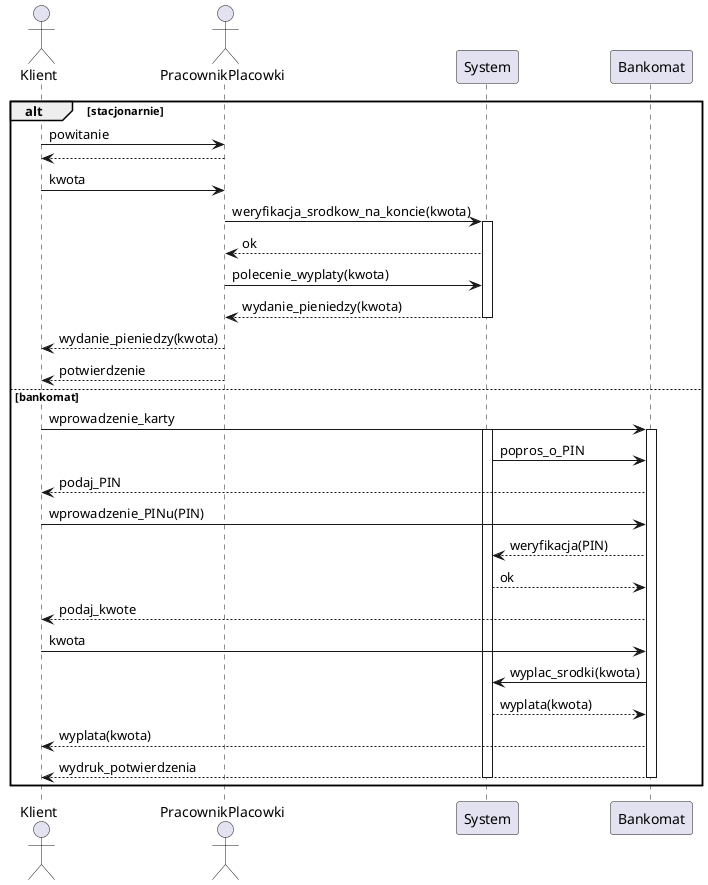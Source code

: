 'Diagram sekwencji - wyplata gotówki we wpłatomacie lub w placówce
@startuml

actor Klient
actor PracownikPlacowki

alt stacjonarnie
    Klient -> PracownikPlacowki : powitanie
    return 
    Klient -> PracownikPlacowki : kwota
    PracownikPlacowki -> System : weryfikacja_srodkow_na_koncie(kwota)
    activate System
    System --> PracownikPlacowki : ok
    PracownikPlacowki -> System : polecenie_wyplaty(kwota)
    System --> PracownikPlacowki : wydanie_pieniedzy(kwota)
    deactivate System
    PracownikPlacowki --> Klient : wydanie_pieniedzy(kwota)
    PracownikPlacowki --> Klient : potwierdzenie
else bankomat
    Klient -> Bankomat : wprowadzenie_karty
    activate Bankomat
    activate System
    System -> Bankomat : popros_o_PIN
    Bankomat --> Klient : podaj_PIN
    Klient -> Bankomat : wprowadzenie_PINu(PIN)
    Bankomat --> System : weryfikacja(PIN)
    System --> Bankomat : ok
    Bankomat --> Klient : podaj_kwote
    Klient -> Bankomat : kwota
    Bankomat -> System : wyplac_srodki(kwota)
    System --> Bankomat : wyplata(kwota)
    Bankomat --> Klient : wyplata(kwota)
    Bankomat --> Klient : wydruk_potwierdzenia
    deactivate System
    deactivate Bankomat
end

@enduml